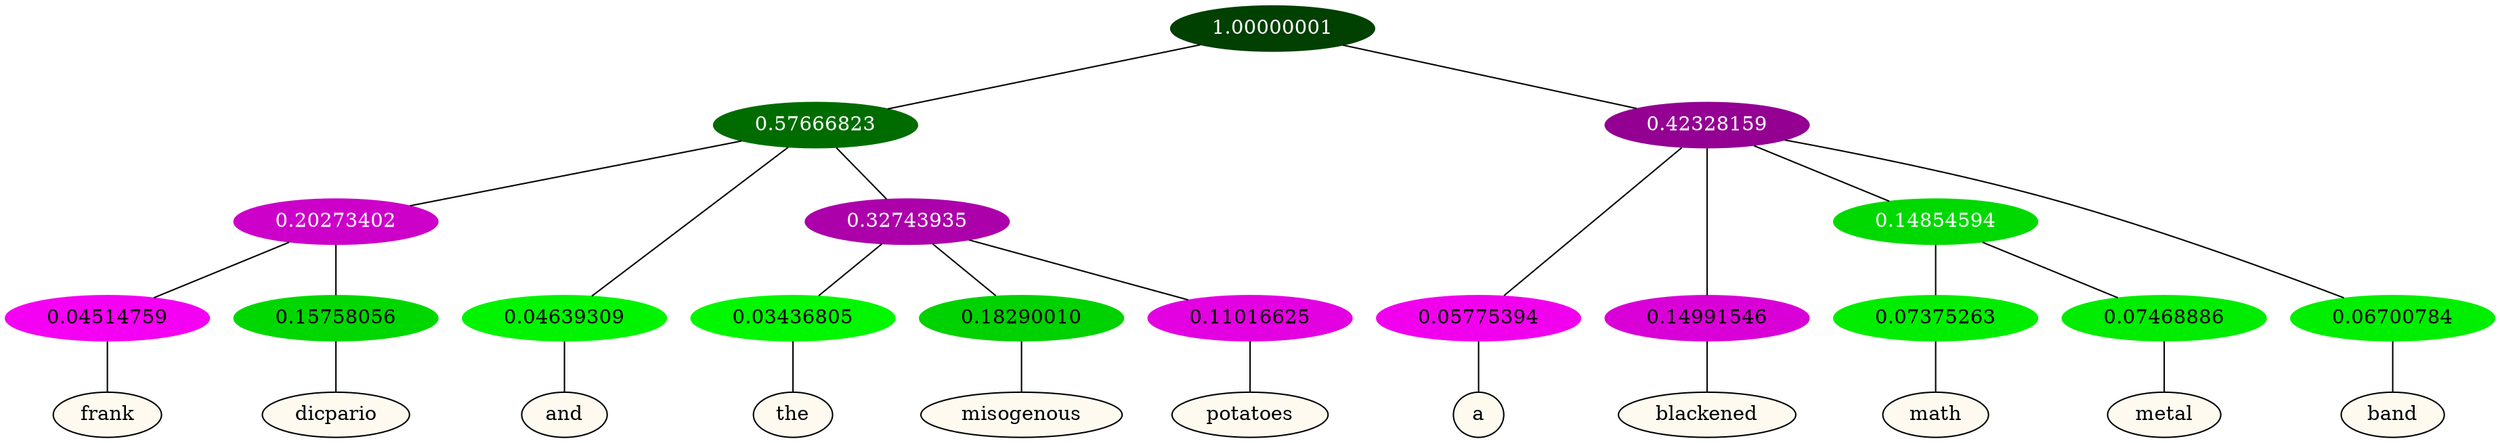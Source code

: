 graph {
	node [format=png height=0.15 nodesep=0.001 ordering=out overlap=prism overlap_scaling=0.01 ranksep=0.001 ratio=0.2 style=filled width=0.15]
	{
		rank=same
		a_w_10 [label=frank color=black fillcolor=floralwhite style="filled,solid"]
		a_w_11 [label=dicpario color=black fillcolor=floralwhite style="filled,solid"]
		a_w_4 [label=and color=black fillcolor=floralwhite style="filled,solid"]
		a_w_12 [label=the color=black fillcolor=floralwhite style="filled,solid"]
		a_w_13 [label=misogenous color=black fillcolor=floralwhite style="filled,solid"]
		a_w_14 [label=potatoes color=black fillcolor=floralwhite style="filled,solid"]
		a_w_6 [label=a color=black fillcolor=floralwhite style="filled,solid"]
		a_w_7 [label=blackened color=black fillcolor=floralwhite style="filled,solid"]
		a_w_15 [label=math color=black fillcolor=floralwhite style="filled,solid"]
		a_w_16 [label=metal color=black fillcolor=floralwhite style="filled,solid"]
		a_w_9 [label=band color=black fillcolor=floralwhite style="filled,solid"]
	}
	a_n_10 -- a_w_10
	a_n_11 -- a_w_11
	a_n_4 -- a_w_4
	a_n_12 -- a_w_12
	a_n_13 -- a_w_13
	a_n_14 -- a_w_14
	a_n_6 -- a_w_6
	a_n_7 -- a_w_7
	a_n_15 -- a_w_15
	a_n_16 -- a_w_16
	a_n_9 -- a_w_9
	{
		rank=same
		a_n_10 [label=0.04514759 color="0.835 1.000 0.955" fontcolor=black]
		a_n_11 [label=0.15758056 color="0.334 1.000 0.842" fontcolor=black]
		a_n_4 [label=0.04639309 color="0.334 1.000 0.954" fontcolor=black]
		a_n_12 [label=0.03436805 color="0.334 1.000 0.966" fontcolor=black]
		a_n_13 [label=0.18290010 color="0.334 1.000 0.817" fontcolor=black]
		a_n_14 [label=0.11016625 color="0.835 1.000 0.890" fontcolor=black]
		a_n_6 [label=0.05775394 color="0.835 1.000 0.942" fontcolor=black]
		a_n_7 [label=0.14991546 color="0.835 1.000 0.850" fontcolor=black]
		a_n_15 [label=0.07375263 color="0.334 1.000 0.926" fontcolor=black]
		a_n_16 [label=0.07468886 color="0.334 1.000 0.925" fontcolor=black]
		a_n_9 [label=0.06700784 color="0.334 1.000 0.933" fontcolor=black]
	}
	a_n_0 [label=1.00000001 color="0.334 1.000 0.250" fontcolor=grey99]
	a_n_1 [label=0.57666823 color="0.334 1.000 0.423" fontcolor=grey99]
	a_n_0 -- a_n_1
	a_n_2 [label=0.42328159 color="0.835 1.000 0.577" fontcolor=grey99]
	a_n_0 -- a_n_2
	a_n_3 [label=0.20273402 color="0.835 1.000 0.797" fontcolor=grey99]
	a_n_1 -- a_n_3
	a_n_1 -- a_n_4
	a_n_5 [label=0.32743935 color="0.835 1.000 0.673" fontcolor=grey99]
	a_n_1 -- a_n_5
	a_n_2 -- a_n_6
	a_n_2 -- a_n_7
	a_n_8 [label=0.14854594 color="0.334 1.000 0.851" fontcolor=grey99]
	a_n_2 -- a_n_8
	a_n_2 -- a_n_9
	a_n_3 -- a_n_10
	a_n_3 -- a_n_11
	a_n_5 -- a_n_12
	a_n_5 -- a_n_13
	a_n_5 -- a_n_14
	a_n_8 -- a_n_15
	a_n_8 -- a_n_16
}
